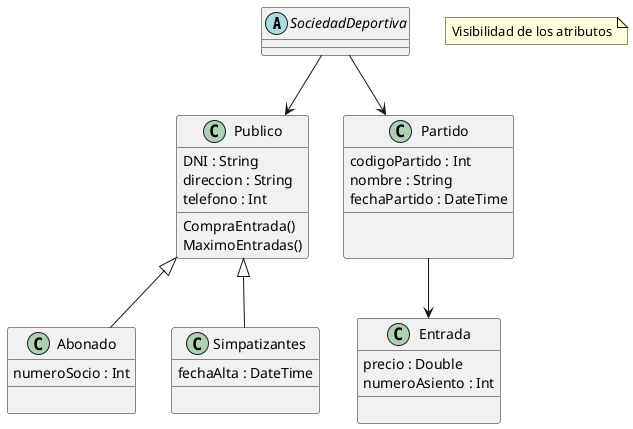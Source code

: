 @startuml

    SociedadDeportiva --> Publico
    Publico <|-- Abonado
    Publico <|-- Simpatizantes
    SociedadDeportiva --> Partido
    Partido --> Entrada



    abstract class SociedadDeportiva{

    }

    class Publico{
        DNI : String
        direccion : String
        telefono : Int
        __
        CompraEntrada()
        MaximoEntradas()
    }

    class Abonado{
        numeroSocio : Int
        __

    }

    class Simpatizantes{
        fechaAlta : DateTime
        __

    }

    class Partido{
        codigoPartido : Int
        nombre : String
        fechaPartido : DateTime
        __


    }

    class Entrada{
        precio : Double
        numeroAsiento : Int
        __
        
    }

    note as N1
    Visibilidad de los atributos
end note
@enduml
